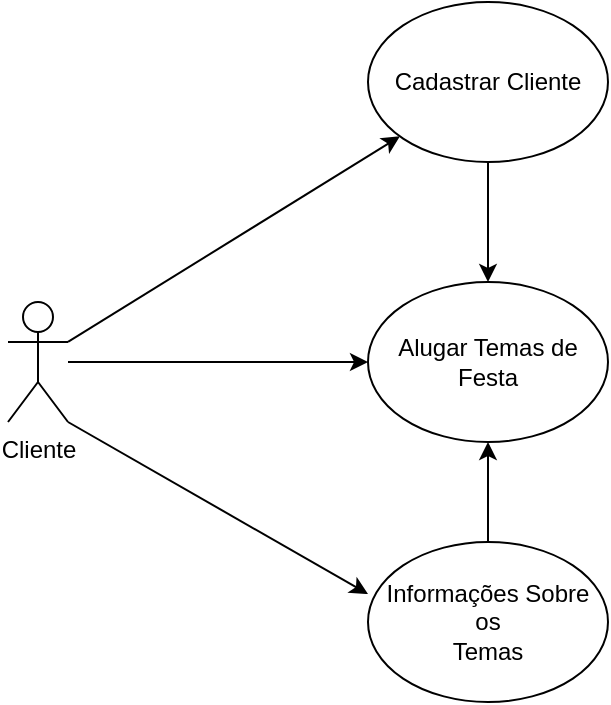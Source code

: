 <mxfile version="21.1.7" type="github">
  <diagram name="Página-1" id="COqzpap-yBb3K-7UtfMz">
    <mxGraphModel dx="880" dy="484" grid="1" gridSize="10" guides="1" tooltips="1" connect="1" arrows="1" fold="1" page="1" pageScale="1" pageWidth="827" pageHeight="1169" math="0" shadow="0">
      <root>
        <mxCell id="0" />
        <mxCell id="1" parent="0" />
        <mxCell id="FBYbDLMMU66wTV_MUvyj-2" value="Cliente" style="shape=umlActor;verticalLabelPosition=bottom;verticalAlign=top;html=1;outlineConnect=0;" vertex="1" parent="1">
          <mxGeometry x="110" y="320" width="30" height="60" as="geometry" />
        </mxCell>
        <mxCell id="FBYbDLMMU66wTV_MUvyj-3" value="Alugar Temas de Festa" style="ellipse;whiteSpace=wrap;html=1;" vertex="1" parent="1">
          <mxGeometry x="290" y="310" width="120" height="80" as="geometry" />
        </mxCell>
        <mxCell id="FBYbDLMMU66wTV_MUvyj-4" value="" style="endArrow=classic;html=1;rounded=0;entryX=0;entryY=0.5;entryDx=0;entryDy=0;" edge="1" parent="1" source="FBYbDLMMU66wTV_MUvyj-2" target="FBYbDLMMU66wTV_MUvyj-3">
          <mxGeometry width="50" height="50" relative="1" as="geometry">
            <mxPoint x="320" y="270" as="sourcePoint" />
            <mxPoint x="370" y="220" as="targetPoint" />
          </mxGeometry>
        </mxCell>
        <mxCell id="FBYbDLMMU66wTV_MUvyj-6" value="" style="edgeStyle=orthogonalEdgeStyle;rounded=0;orthogonalLoop=1;jettySize=auto;html=1;" edge="1" parent="1" source="FBYbDLMMU66wTV_MUvyj-5" target="FBYbDLMMU66wTV_MUvyj-3">
          <mxGeometry relative="1" as="geometry" />
        </mxCell>
        <mxCell id="FBYbDLMMU66wTV_MUvyj-5" value="Cadastrar Cliente" style="ellipse;whiteSpace=wrap;html=1;" vertex="1" parent="1">
          <mxGeometry x="290" y="170" width="120" height="80" as="geometry" />
        </mxCell>
        <mxCell id="FBYbDLMMU66wTV_MUvyj-7" value="" style="endArrow=classic;html=1;rounded=0;exitX=1;exitY=0.333;exitDx=0;exitDy=0;exitPerimeter=0;" edge="1" parent="1" source="FBYbDLMMU66wTV_MUvyj-2" target="FBYbDLMMU66wTV_MUvyj-5">
          <mxGeometry width="50" height="50" relative="1" as="geometry">
            <mxPoint x="130" y="340" as="sourcePoint" />
            <mxPoint x="180" y="290" as="targetPoint" />
          </mxGeometry>
        </mxCell>
        <mxCell id="FBYbDLMMU66wTV_MUvyj-9" value="" style="edgeStyle=orthogonalEdgeStyle;rounded=0;orthogonalLoop=1;jettySize=auto;html=1;" edge="1" parent="1" source="FBYbDLMMU66wTV_MUvyj-8" target="FBYbDLMMU66wTV_MUvyj-3">
          <mxGeometry relative="1" as="geometry" />
        </mxCell>
        <mxCell id="FBYbDLMMU66wTV_MUvyj-8" value="Informações Sobre&lt;br&gt;os&lt;br&gt;Temas" style="ellipse;whiteSpace=wrap;html=1;" vertex="1" parent="1">
          <mxGeometry x="290" y="440" width="120" height="80" as="geometry" />
        </mxCell>
        <mxCell id="FBYbDLMMU66wTV_MUvyj-10" value="" style="endArrow=classic;html=1;rounded=0;exitX=1;exitY=1;exitDx=0;exitDy=0;exitPerimeter=0;entryX=0;entryY=0.325;entryDx=0;entryDy=0;entryPerimeter=0;" edge="1" parent="1" source="FBYbDLMMU66wTV_MUvyj-2" target="FBYbDLMMU66wTV_MUvyj-8">
          <mxGeometry width="50" height="50" relative="1" as="geometry">
            <mxPoint x="320" y="400" as="sourcePoint" />
            <mxPoint x="370" y="350" as="targetPoint" />
          </mxGeometry>
        </mxCell>
      </root>
    </mxGraphModel>
  </diagram>
</mxfile>
